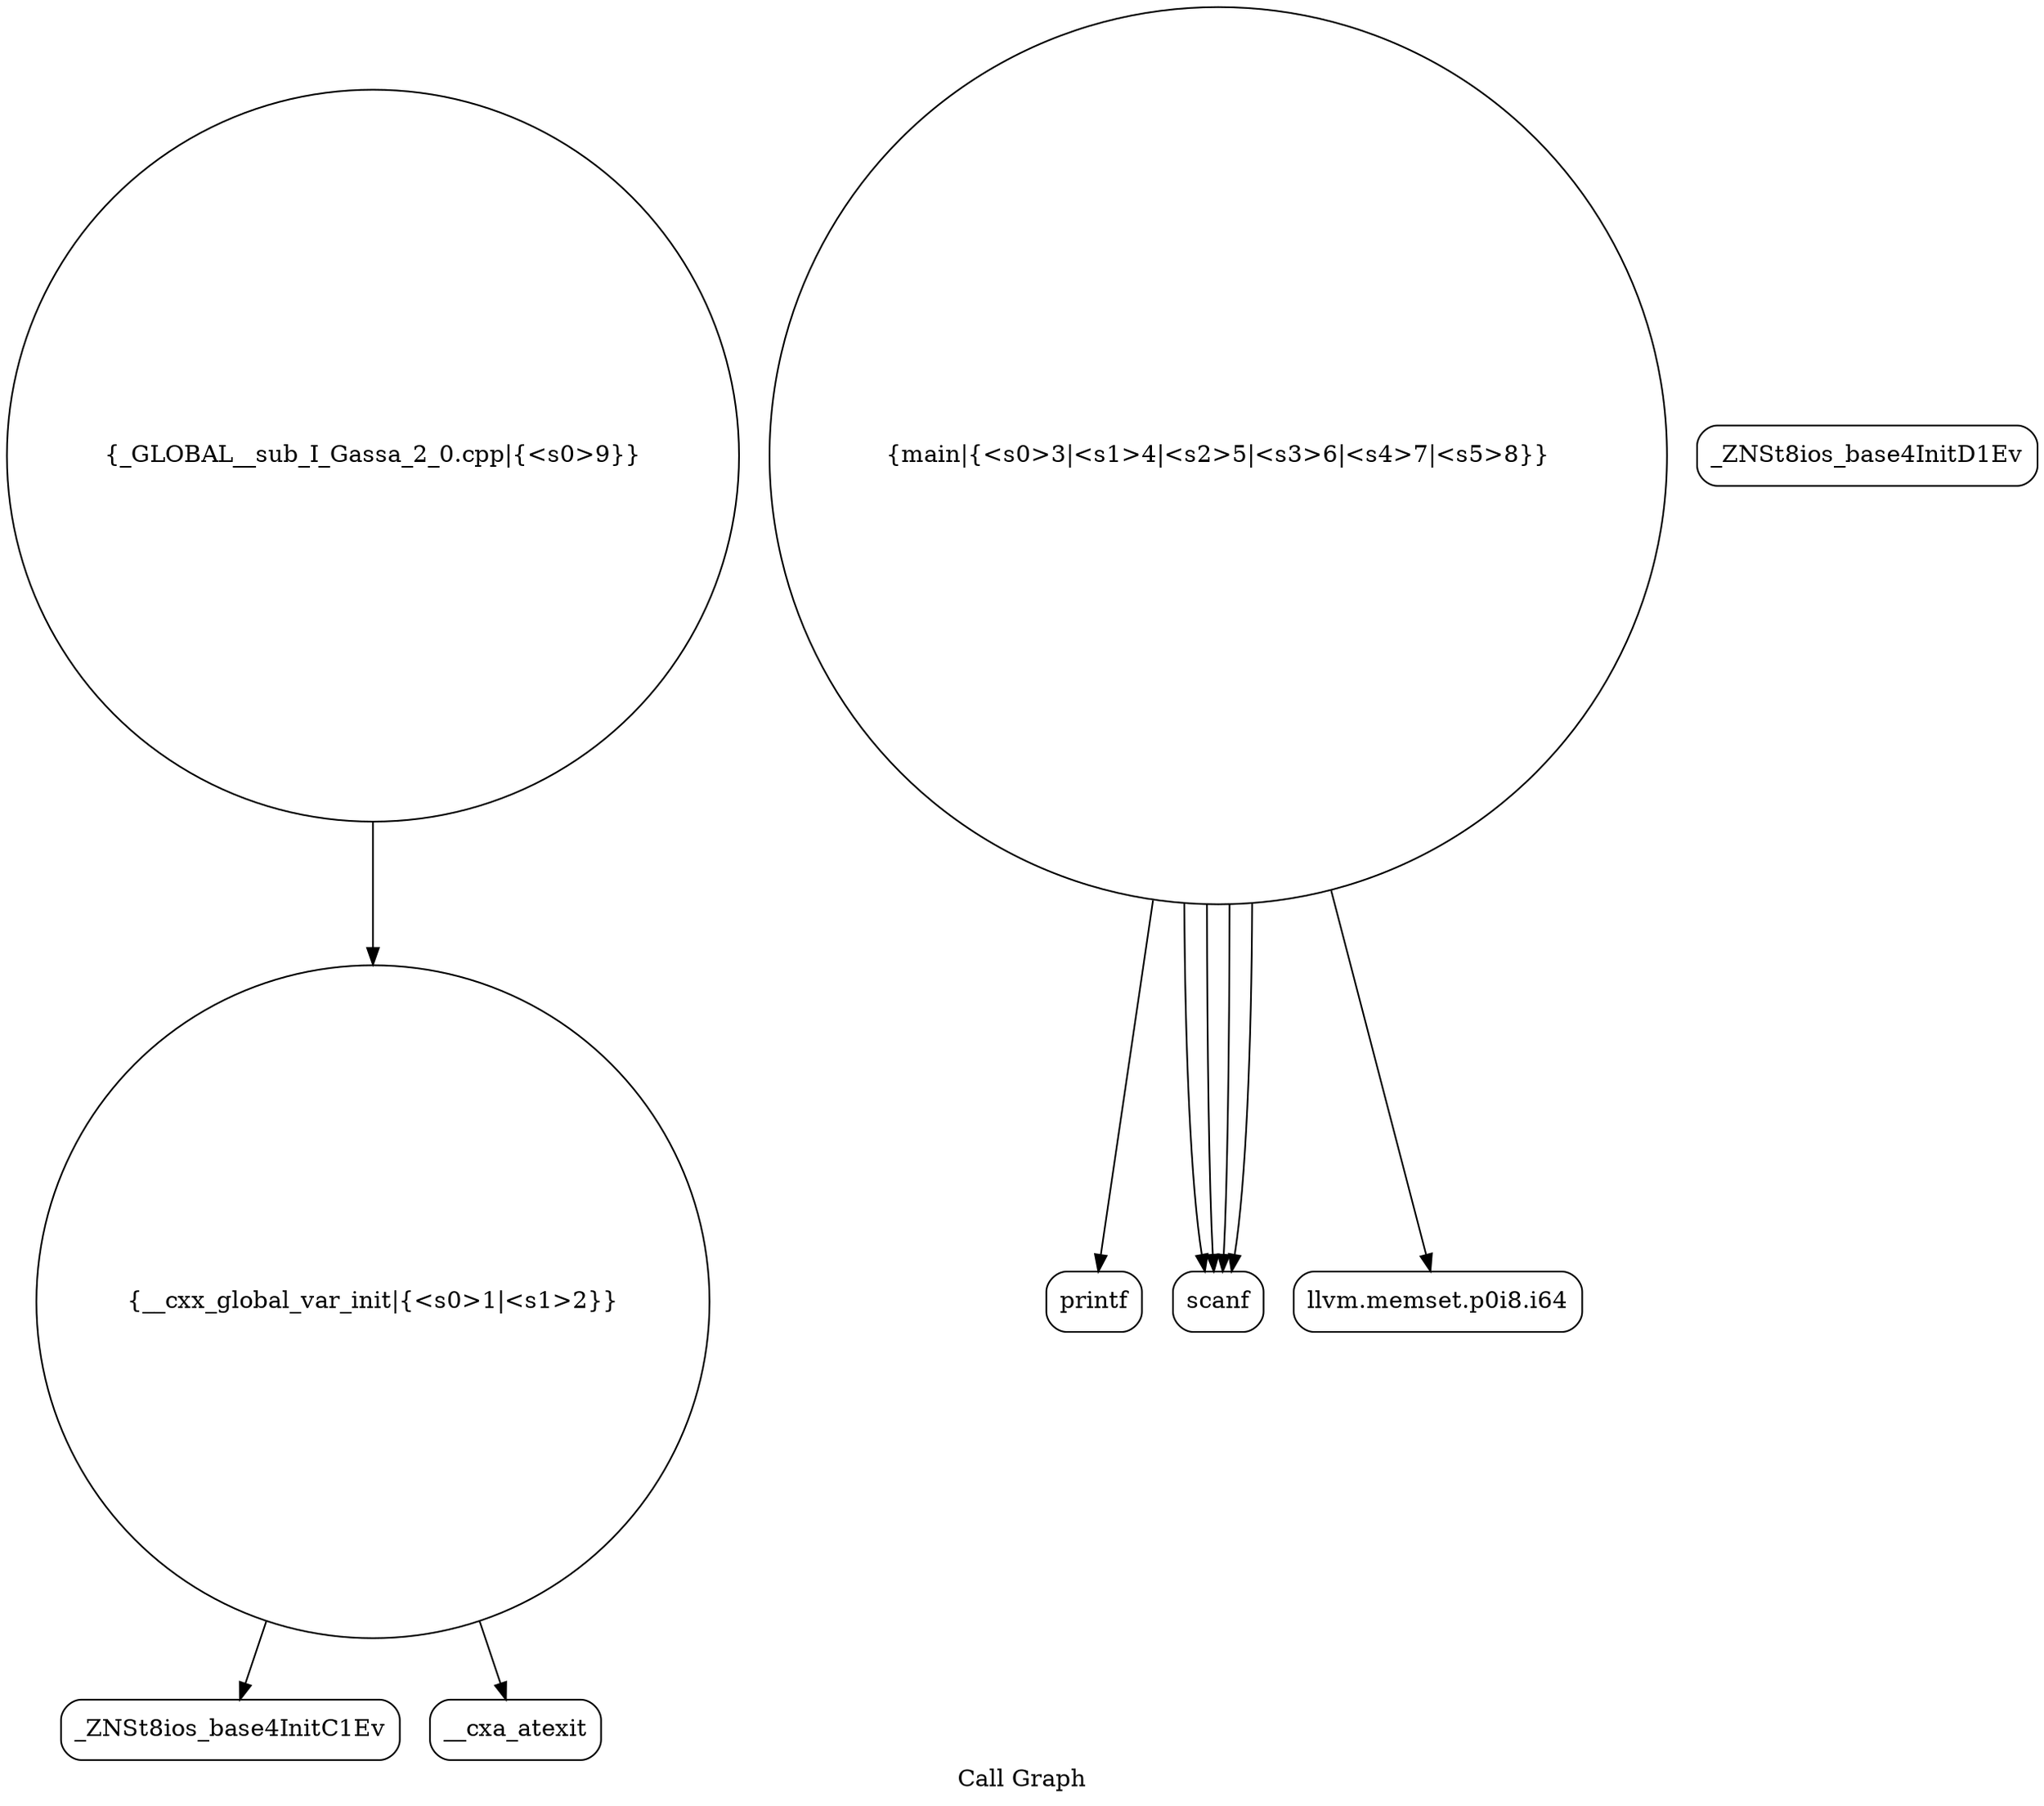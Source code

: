 digraph "Call Graph" {
	label="Call Graph";

	Node0x55c9288ef940 [shape=record,shape=circle,label="{__cxx_global_var_init|{<s0>1|<s1>2}}"];
	Node0x55c9288ef940:s0 -> Node0x55c9288efdd0[color=black];
	Node0x55c9288ef940:s1 -> Node0x55c9288efed0[color=black];
	Node0x55c9288f00d0 [shape=record,shape=Mrecord,label="{printf}"];
	Node0x55c9288efe50 [shape=record,shape=Mrecord,label="{_ZNSt8ios_base4InitD1Ev}"];
	Node0x55c9288eff50 [shape=record,shape=circle,label="{main|{<s0>3|<s1>4|<s2>5|<s3>6|<s4>7|<s5>8}}"];
	Node0x55c9288eff50:s0 -> Node0x55c9288effd0[color=black];
	Node0x55c9288eff50:s1 -> Node0x55c9288effd0[color=black];
	Node0x55c9288eff50:s2 -> Node0x55c9288f0050[color=black];
	Node0x55c9288eff50:s3 -> Node0x55c9288effd0[color=black];
	Node0x55c9288eff50:s4 -> Node0x55c9288effd0[color=black];
	Node0x55c9288eff50:s5 -> Node0x55c9288f00d0[color=black];
	Node0x55c9288f0050 [shape=record,shape=Mrecord,label="{llvm.memset.p0i8.i64}"];
	Node0x55c9288efdd0 [shape=record,shape=Mrecord,label="{_ZNSt8ios_base4InitC1Ev}"];
	Node0x55c9288f0150 [shape=record,shape=circle,label="{_GLOBAL__sub_I_Gassa_2_0.cpp|{<s0>9}}"];
	Node0x55c9288f0150:s0 -> Node0x55c9288ef940[color=black];
	Node0x55c9288efed0 [shape=record,shape=Mrecord,label="{__cxa_atexit}"];
	Node0x55c9288effd0 [shape=record,shape=Mrecord,label="{scanf}"];
}
